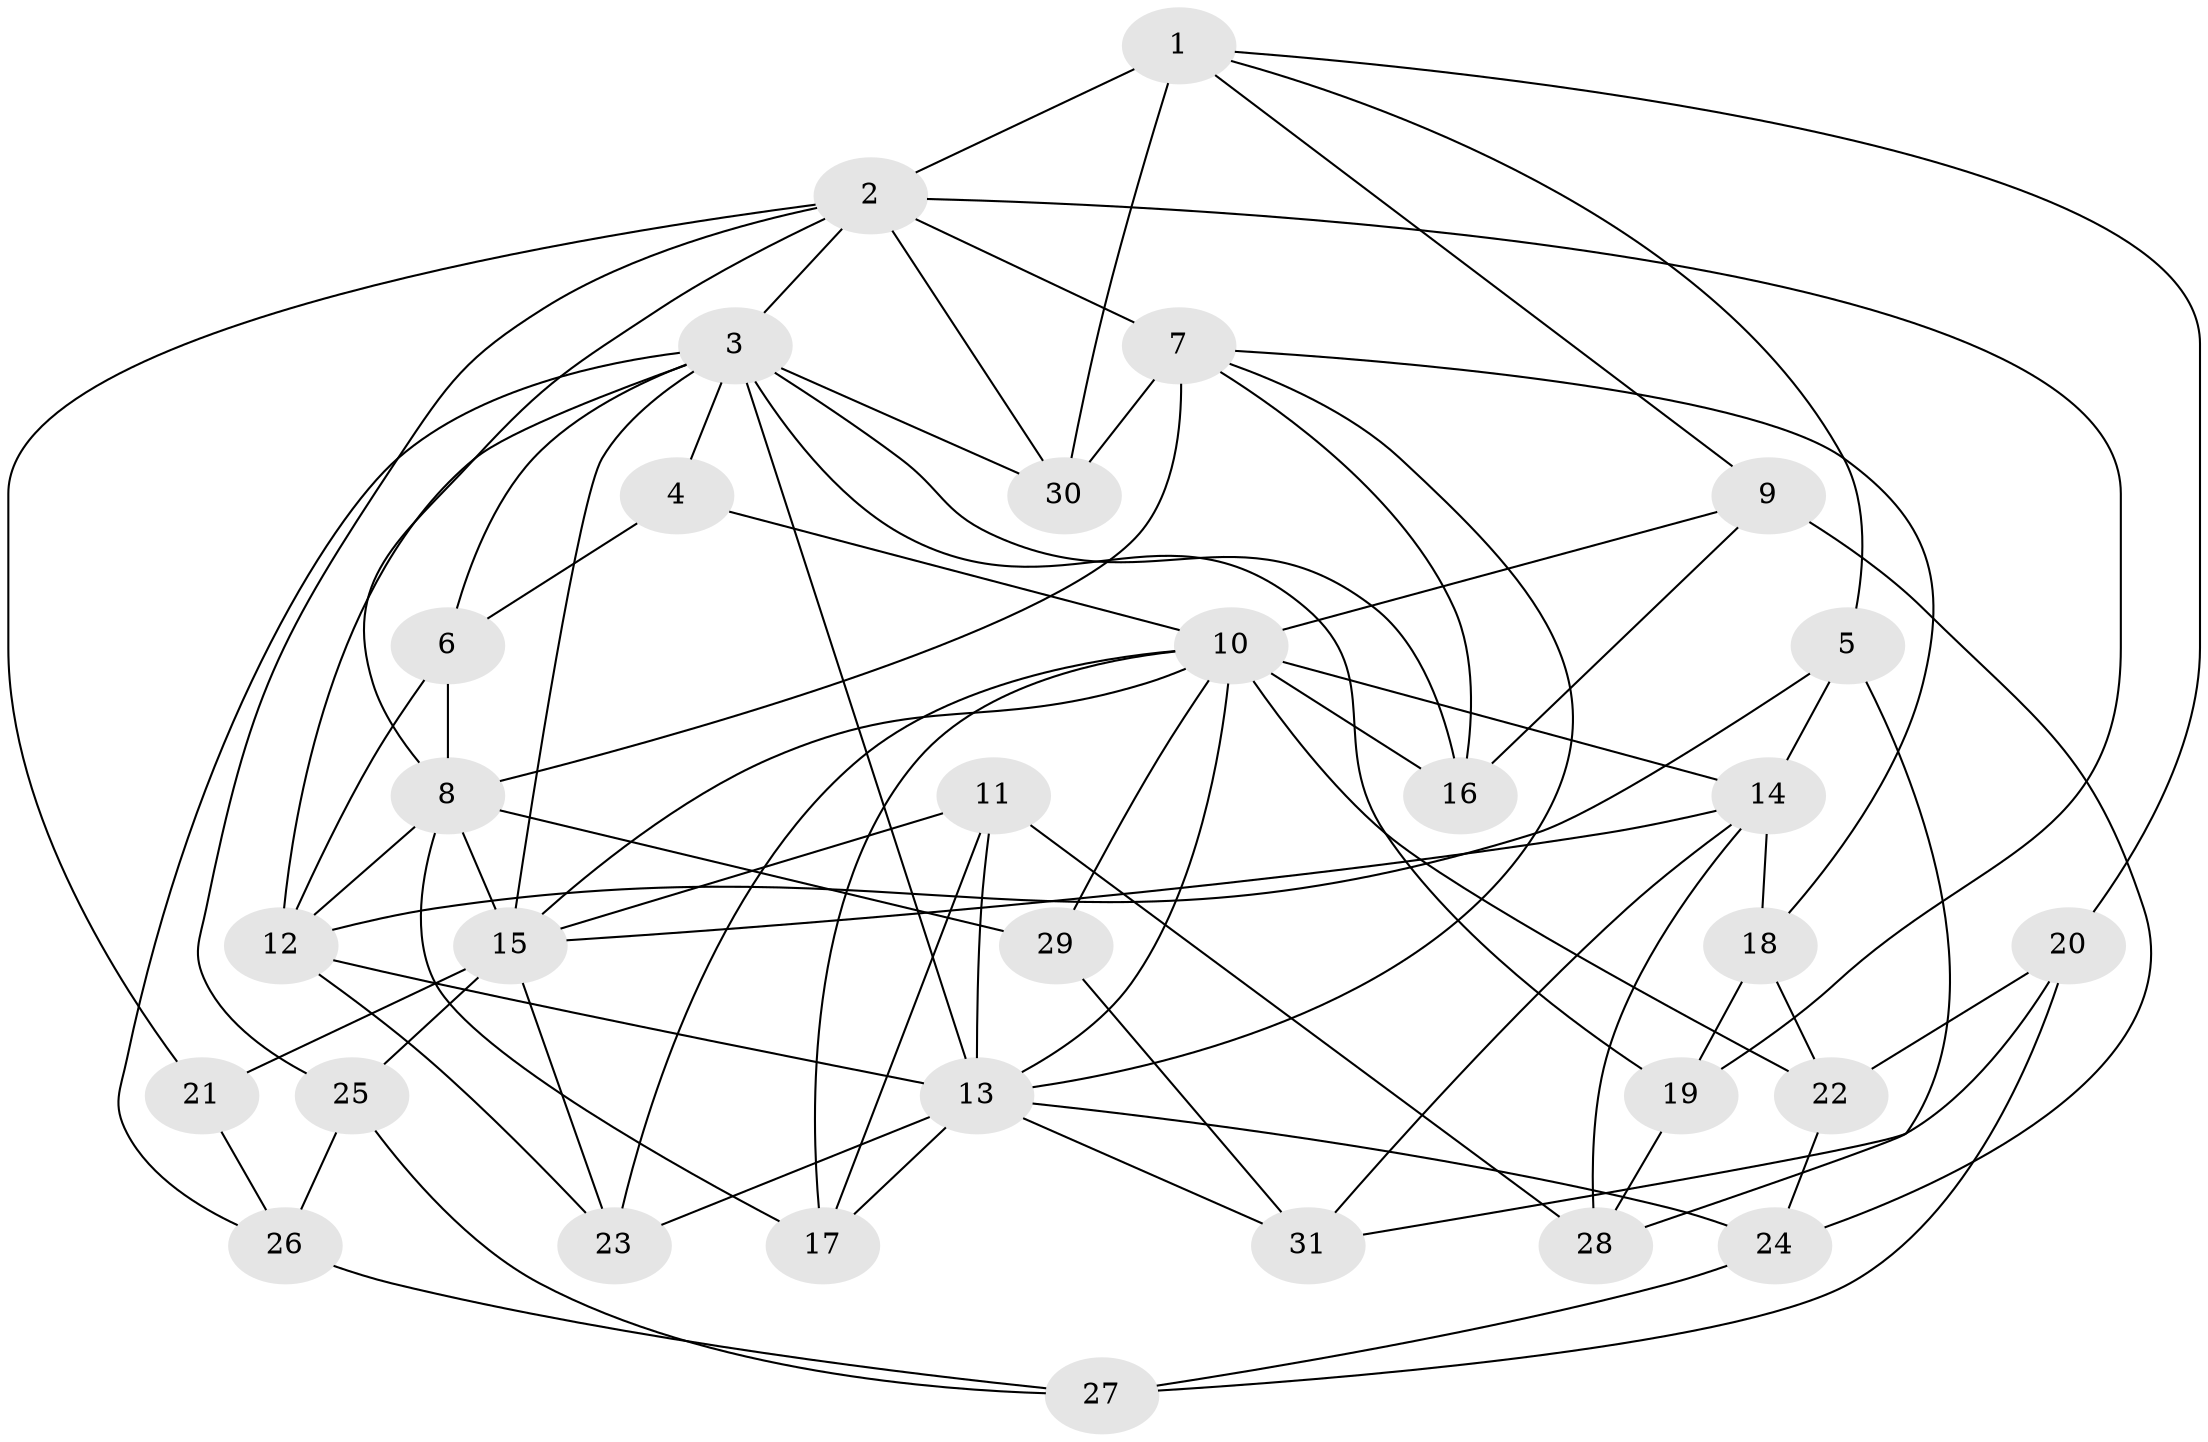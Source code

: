 // original degree distribution, {4: 1.0}
// Generated by graph-tools (version 1.1) at 2025/37/03/09/25 02:37:47]
// undirected, 31 vertices, 78 edges
graph export_dot {
graph [start="1"]
  node [color=gray90,style=filled];
  1;
  2;
  3;
  4;
  5;
  6;
  7;
  8;
  9;
  10;
  11;
  12;
  13;
  14;
  15;
  16;
  17;
  18;
  19;
  20;
  21;
  22;
  23;
  24;
  25;
  26;
  27;
  28;
  29;
  30;
  31;
  1 -- 2 [weight=2.0];
  1 -- 5 [weight=1.0];
  1 -- 9 [weight=1.0];
  1 -- 20 [weight=1.0];
  1 -- 30 [weight=1.0];
  2 -- 3 [weight=1.0];
  2 -- 7 [weight=2.0];
  2 -- 8 [weight=3.0];
  2 -- 19 [weight=1.0];
  2 -- 21 [weight=1.0];
  2 -- 25 [weight=1.0];
  2 -- 30 [weight=1.0];
  3 -- 4 [weight=2.0];
  3 -- 6 [weight=1.0];
  3 -- 12 [weight=1.0];
  3 -- 13 [weight=2.0];
  3 -- 15 [weight=1.0];
  3 -- 16 [weight=1.0];
  3 -- 19 [weight=1.0];
  3 -- 26 [weight=1.0];
  3 -- 30 [weight=1.0];
  4 -- 6 [weight=1.0];
  4 -- 10 [weight=1.0];
  5 -- 12 [weight=1.0];
  5 -- 14 [weight=1.0];
  5 -- 28 [weight=1.0];
  6 -- 8 [weight=1.0];
  6 -- 12 [weight=1.0];
  7 -- 8 [weight=2.0];
  7 -- 13 [weight=1.0];
  7 -- 16 [weight=1.0];
  7 -- 18 [weight=1.0];
  7 -- 30 [weight=1.0];
  8 -- 12 [weight=1.0];
  8 -- 15 [weight=2.0];
  8 -- 17 [weight=1.0];
  8 -- 29 [weight=2.0];
  9 -- 10 [weight=1.0];
  9 -- 16 [weight=1.0];
  9 -- 24 [weight=1.0];
  10 -- 13 [weight=1.0];
  10 -- 14 [weight=3.0];
  10 -- 15 [weight=1.0];
  10 -- 16 [weight=1.0];
  10 -- 17 [weight=1.0];
  10 -- 22 [weight=1.0];
  10 -- 23 [weight=1.0];
  10 -- 29 [weight=1.0];
  11 -- 13 [weight=3.0];
  11 -- 15 [weight=1.0];
  11 -- 17 [weight=1.0];
  11 -- 28 [weight=1.0];
  12 -- 13 [weight=1.0];
  12 -- 23 [weight=1.0];
  13 -- 17 [weight=1.0];
  13 -- 23 [weight=1.0];
  13 -- 24 [weight=1.0];
  13 -- 31 [weight=1.0];
  14 -- 15 [weight=1.0];
  14 -- 18 [weight=1.0];
  14 -- 28 [weight=1.0];
  14 -- 31 [weight=1.0];
  15 -- 21 [weight=2.0];
  15 -- 23 [weight=1.0];
  15 -- 25 [weight=1.0];
  18 -- 19 [weight=1.0];
  18 -- 22 [weight=1.0];
  19 -- 28 [weight=1.0];
  20 -- 22 [weight=1.0];
  20 -- 27 [weight=1.0];
  20 -- 31 [weight=1.0];
  21 -- 26 [weight=1.0];
  22 -- 24 [weight=1.0];
  24 -- 27 [weight=1.0];
  25 -- 26 [weight=1.0];
  25 -- 27 [weight=1.0];
  26 -- 27 [weight=1.0];
  29 -- 31 [weight=1.0];
}
